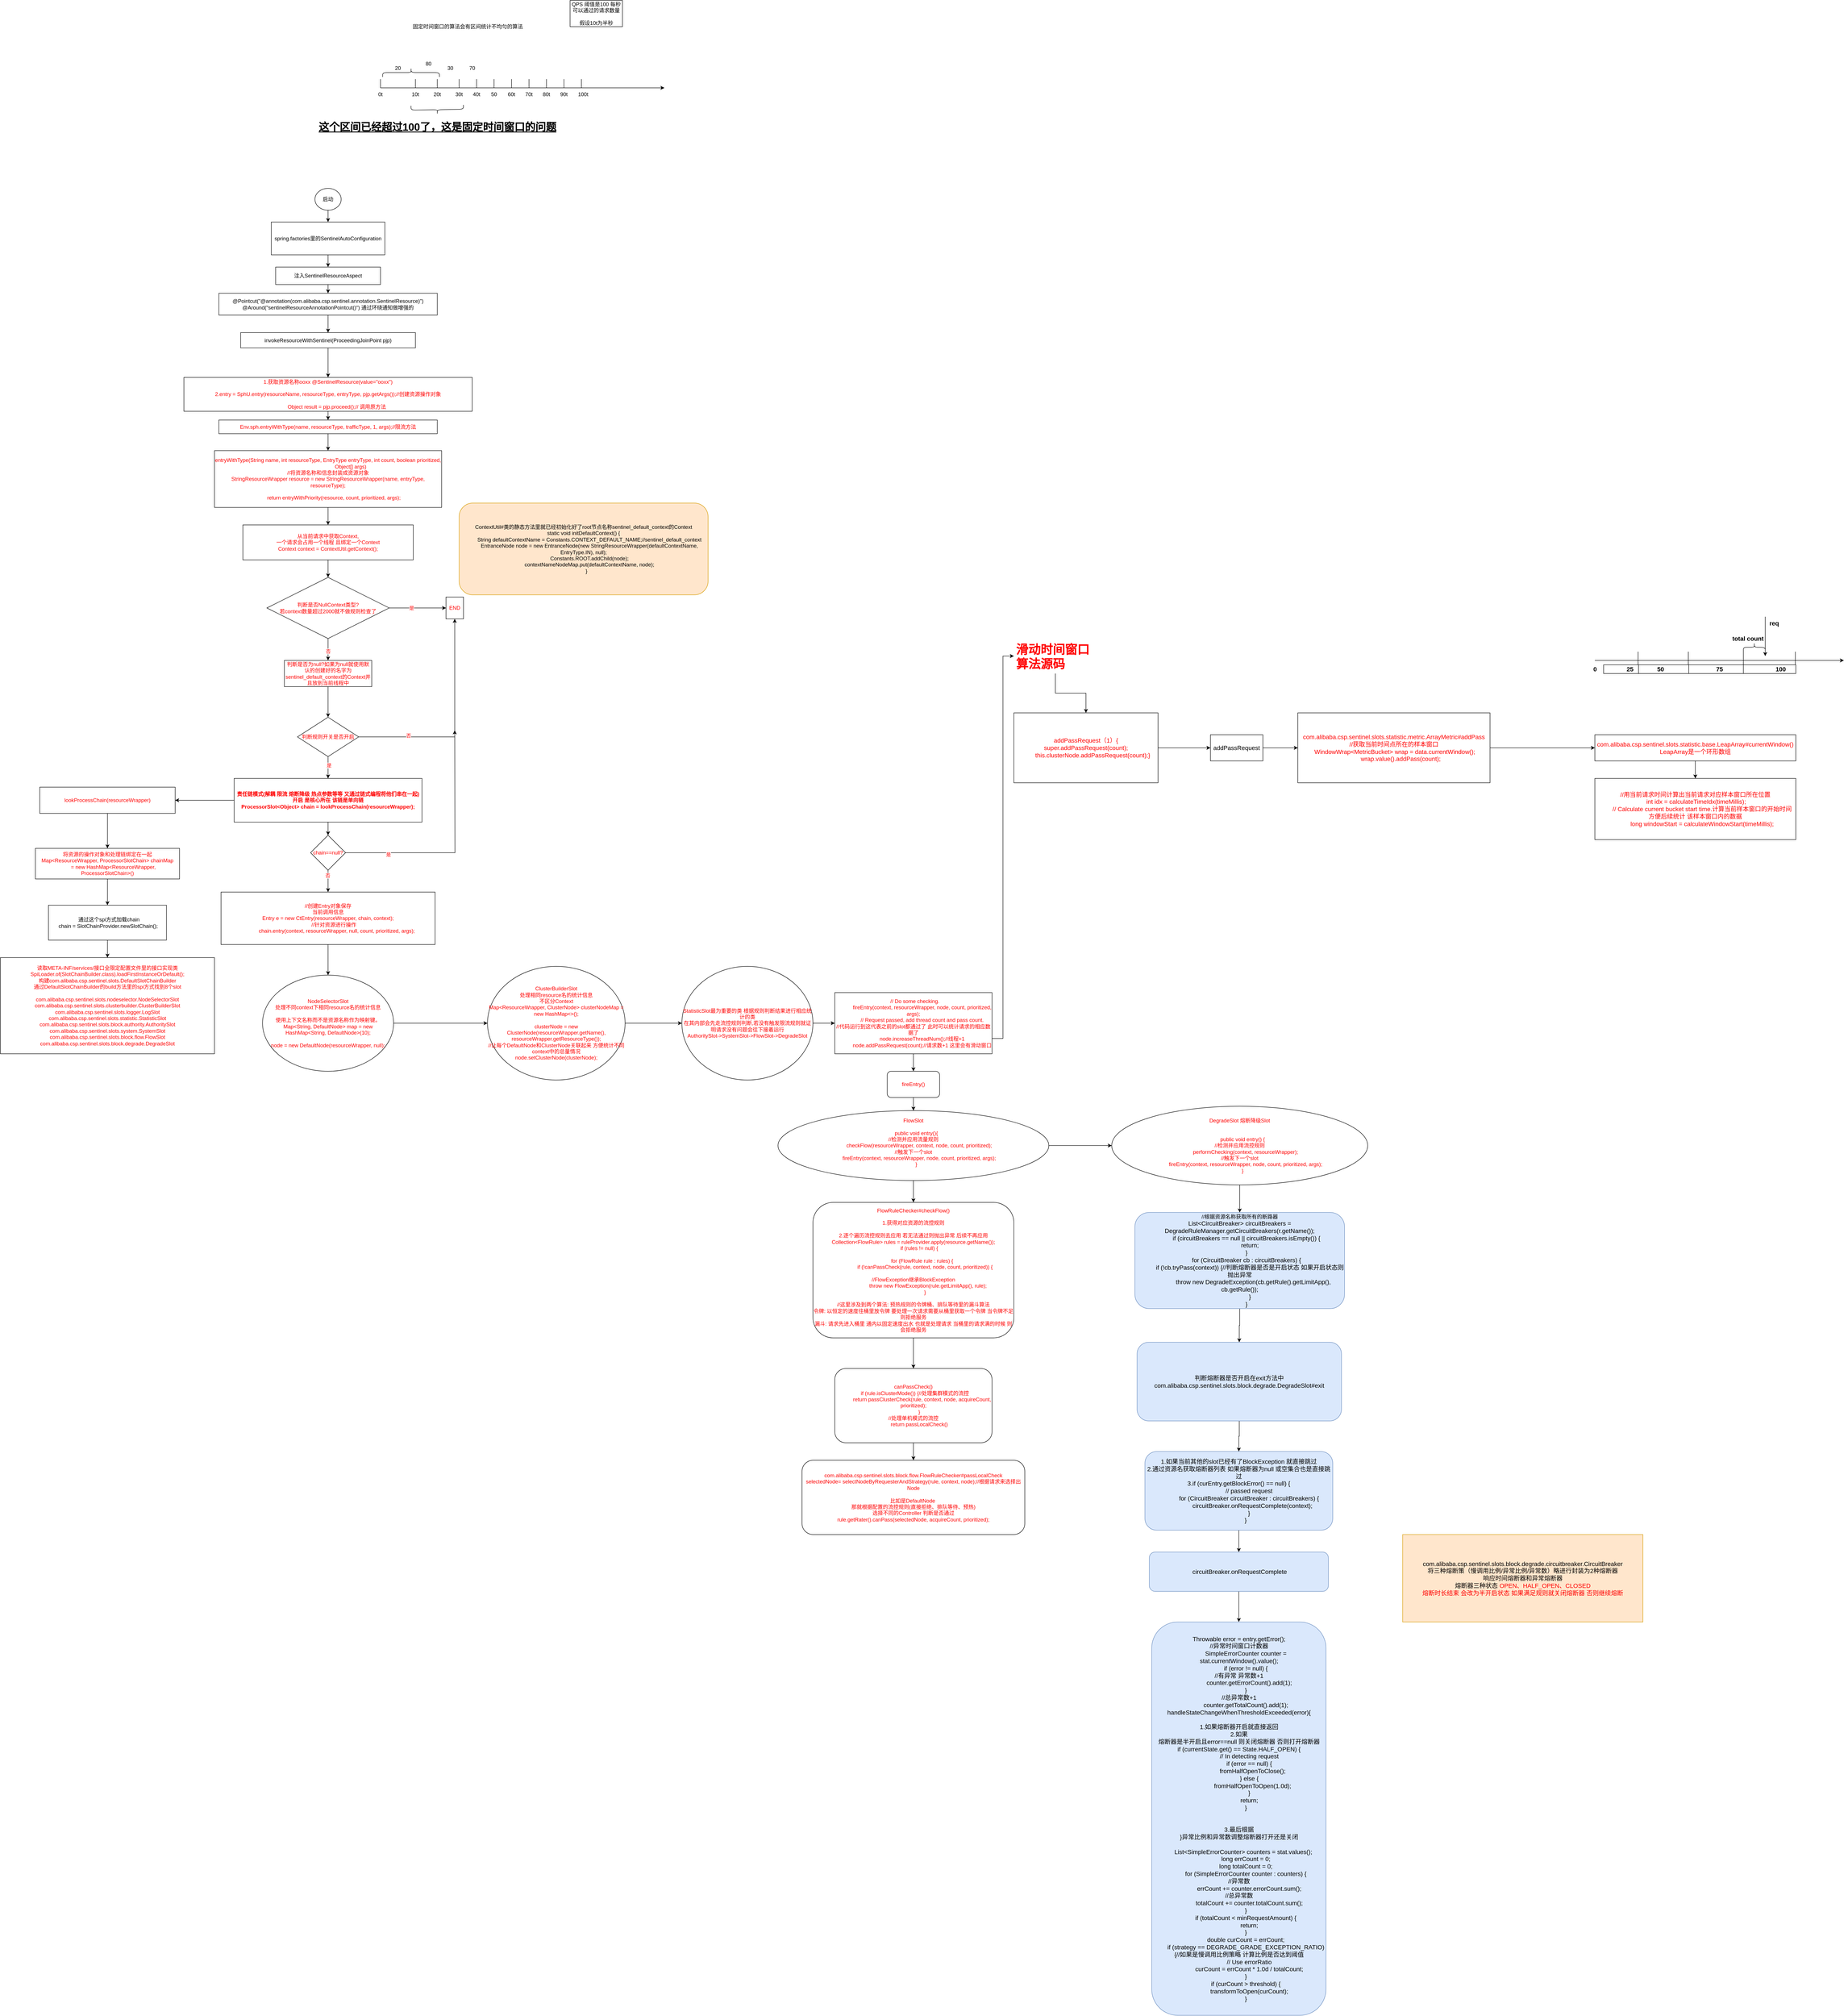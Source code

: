 <mxfile version="20.8.10" type="github">
  <diagram name="第 1 页" id="XqW-wUcpLsz2FuGxT0Mv">
    <mxGraphModel dx="2848" dy="686" grid="1" gridSize="10" guides="1" tooltips="1" connect="1" arrows="1" fold="1" page="1" pageScale="1" pageWidth="827" pageHeight="1169" math="0" shadow="0">
      <root>
        <mxCell id="0" />
        <mxCell id="1" parent="0" />
        <mxCell id="oH3m3E_vox9M-4LETuuR-118" value="" style="rounded=0;whiteSpace=wrap;html=1;strokeColor=#000000;fontSize=14;fontColor=#000000;" vertex="1" parent="1">
          <mxGeometry x="3100" y="1560" width="120" height="20" as="geometry" />
        </mxCell>
        <mxCell id="oH3m3E_vox9M-4LETuuR-116" value="" style="rounded=0;whiteSpace=wrap;html=1;strokeColor=#000000;fontSize=14;fontColor=#000000;" vertex="1" parent="1">
          <mxGeometry x="2975" y="1560" width="125" height="20" as="geometry" />
        </mxCell>
        <mxCell id="oH3m3E_vox9M-4LETuuR-114" value="" style="rounded=0;whiteSpace=wrap;html=1;strokeColor=#000000;fontSize=14;fontColor=#000000;" vertex="1" parent="1">
          <mxGeometry x="2860" y="1560" width="115" height="20" as="geometry" />
        </mxCell>
        <mxCell id="oH3m3E_vox9M-4LETuuR-112" value="" style="rounded=0;whiteSpace=wrap;html=1;strokeColor=#000000;fontSize=14;fontColor=#000000;" vertex="1" parent="1">
          <mxGeometry x="2780" y="1560" width="80" height="20" as="geometry" />
        </mxCell>
        <mxCell id="M81DNkB3qxJkV-e7loRs-1" value="固定时间窗口的算法会有区间统计不均匀的算法" style="text;html=1;strokeColor=none;fillColor=none;align=center;verticalAlign=middle;whiteSpace=wrap;rounded=0;" parent="1" vertex="1">
          <mxGeometry x="40" y="50" width="280" height="100" as="geometry" />
        </mxCell>
        <mxCell id="M81DNkB3qxJkV-e7loRs-4" value="" style="endArrow=classic;html=1;rounded=0;" parent="1" edge="1">
          <mxGeometry width="50" height="50" relative="1" as="geometry">
            <mxPoint x="-20" y="240" as="sourcePoint" />
            <mxPoint x="630" y="240" as="targetPoint" />
          </mxGeometry>
        </mxCell>
        <mxCell id="M81DNkB3qxJkV-e7loRs-5" value="" style="endArrow=none;html=1;rounded=0;" parent="1" edge="1">
          <mxGeometry width="50" height="50" relative="1" as="geometry">
            <mxPoint x="60" y="240" as="sourcePoint" />
            <mxPoint x="60" y="220" as="targetPoint" />
          </mxGeometry>
        </mxCell>
        <mxCell id="M81DNkB3qxJkV-e7loRs-6" value="" style="endArrow=none;html=1;rounded=0;" parent="1" edge="1">
          <mxGeometry width="50" height="50" relative="1" as="geometry">
            <mxPoint x="110" y="240" as="sourcePoint" />
            <mxPoint x="110" y="220" as="targetPoint" />
          </mxGeometry>
        </mxCell>
        <mxCell id="M81DNkB3qxJkV-e7loRs-7" value="" style="endArrow=none;html=1;rounded=0;" parent="1" edge="1">
          <mxGeometry width="50" height="50" relative="1" as="geometry">
            <mxPoint x="160" y="220" as="sourcePoint" />
            <mxPoint x="160" y="240" as="targetPoint" />
          </mxGeometry>
        </mxCell>
        <mxCell id="M81DNkB3qxJkV-e7loRs-8" value="" style="endArrow=none;html=1;rounded=0;" parent="1" edge="1">
          <mxGeometry width="50" height="50" relative="1" as="geometry">
            <mxPoint x="200" y="220" as="sourcePoint" />
            <mxPoint x="200" y="240" as="targetPoint" />
            <Array as="points">
              <mxPoint x="200" y="220" />
            </Array>
          </mxGeometry>
        </mxCell>
        <mxCell id="M81DNkB3qxJkV-e7loRs-9" value="" style="endArrow=none;html=1;rounded=0;" parent="1" edge="1">
          <mxGeometry width="50" height="50" relative="1" as="geometry">
            <mxPoint x="240" y="220" as="sourcePoint" />
            <mxPoint x="240" y="240" as="targetPoint" />
          </mxGeometry>
        </mxCell>
        <mxCell id="M81DNkB3qxJkV-e7loRs-10" value="" style="endArrow=none;html=1;rounded=0;" parent="1" edge="1">
          <mxGeometry width="50" height="50" relative="1" as="geometry">
            <mxPoint x="280" y="240" as="sourcePoint" />
            <mxPoint x="280" y="220" as="targetPoint" />
          </mxGeometry>
        </mxCell>
        <mxCell id="M81DNkB3qxJkV-e7loRs-11" value="" style="endArrow=none;html=1;rounded=0;" parent="1" edge="1">
          <mxGeometry width="50" height="50" relative="1" as="geometry">
            <mxPoint x="320" y="240" as="sourcePoint" />
            <mxPoint x="320" y="220" as="targetPoint" />
          </mxGeometry>
        </mxCell>
        <mxCell id="M81DNkB3qxJkV-e7loRs-12" value="" style="shape=curlyBracket;whiteSpace=wrap;html=1;rounded=1;labelPosition=left;verticalLabelPosition=middle;align=right;verticalAlign=middle;rotation=90;size=0.5;" parent="1" vertex="1">
          <mxGeometry x="40" y="140" width="20" height="130" as="geometry" />
        </mxCell>
        <mxCell id="M81DNkB3qxJkV-e7loRs-13" value="10t" style="text;html=1;strokeColor=none;fillColor=none;align=center;verticalAlign=middle;whiteSpace=wrap;rounded=0;" parent="1" vertex="1">
          <mxGeometry x="30" y="240" width="60" height="30" as="geometry" />
        </mxCell>
        <mxCell id="M81DNkB3qxJkV-e7loRs-14" value="20t" style="text;html=1;strokeColor=none;fillColor=none;align=center;verticalAlign=middle;whiteSpace=wrap;rounded=0;" parent="1" vertex="1">
          <mxGeometry x="80" y="240" width="60" height="30" as="geometry" />
        </mxCell>
        <mxCell id="M81DNkB3qxJkV-e7loRs-15" value="30t" style="text;html=1;strokeColor=none;fillColor=none;align=center;verticalAlign=middle;whiteSpace=wrap;rounded=0;" parent="1" vertex="1">
          <mxGeometry x="130" y="240" width="60" height="30" as="geometry" />
        </mxCell>
        <mxCell id="M81DNkB3qxJkV-e7loRs-16" value="40t" style="text;html=1;strokeColor=none;fillColor=none;align=center;verticalAlign=middle;whiteSpace=wrap;rounded=0;" parent="1" vertex="1">
          <mxGeometry x="170" y="240" width="60" height="30" as="geometry" />
        </mxCell>
        <mxCell id="M81DNkB3qxJkV-e7loRs-17" value="50" style="text;html=1;strokeColor=none;fillColor=none;align=center;verticalAlign=middle;whiteSpace=wrap;rounded=0;" parent="1" vertex="1">
          <mxGeometry x="210" y="240" width="60" height="30" as="geometry" />
        </mxCell>
        <mxCell id="M81DNkB3qxJkV-e7loRs-18" value="60t" style="text;html=1;strokeColor=none;fillColor=none;align=center;verticalAlign=middle;whiteSpace=wrap;rounded=0;" parent="1" vertex="1">
          <mxGeometry x="250" y="240" width="60" height="30" as="geometry" />
        </mxCell>
        <mxCell id="M81DNkB3qxJkV-e7loRs-19" value="70t" style="text;html=1;strokeColor=none;fillColor=none;align=center;verticalAlign=middle;whiteSpace=wrap;rounded=0;" parent="1" vertex="1">
          <mxGeometry x="290" y="240" width="60" height="30" as="geometry" />
        </mxCell>
        <mxCell id="M81DNkB3qxJkV-e7loRs-20" value="" style="endArrow=none;html=1;rounded=0;" parent="1" edge="1">
          <mxGeometry width="50" height="50" relative="1" as="geometry">
            <mxPoint x="360" y="240" as="sourcePoint" />
            <mxPoint x="360" y="220" as="targetPoint" />
          </mxGeometry>
        </mxCell>
        <mxCell id="M81DNkB3qxJkV-e7loRs-21" value="" style="endArrow=none;html=1;rounded=0;" parent="1" edge="1">
          <mxGeometry width="50" height="50" relative="1" as="geometry">
            <mxPoint x="400" y="240" as="sourcePoint" />
            <mxPoint x="400" y="220" as="targetPoint" />
          </mxGeometry>
        </mxCell>
        <mxCell id="M81DNkB3qxJkV-e7loRs-22" value="" style="endArrow=none;html=1;rounded=0;" parent="1" edge="1">
          <mxGeometry width="50" height="50" relative="1" as="geometry">
            <mxPoint x="440" y="240" as="sourcePoint" />
            <mxPoint x="440" y="220" as="targetPoint" />
          </mxGeometry>
        </mxCell>
        <mxCell id="M81DNkB3qxJkV-e7loRs-23" value="QPS 阈值是100 每秒可以通过的请求数量&lt;br&gt;&lt;br&gt;假设10t为半秒" style="rounded=0;whiteSpace=wrap;html=1;" parent="1" vertex="1">
          <mxGeometry x="414" y="40" width="120" height="60" as="geometry" />
        </mxCell>
        <mxCell id="M81DNkB3qxJkV-e7loRs-24" value="80t" style="text;html=1;strokeColor=none;fillColor=none;align=center;verticalAlign=middle;whiteSpace=wrap;rounded=0;" parent="1" vertex="1">
          <mxGeometry x="330" y="240" width="60" height="30" as="geometry" />
        </mxCell>
        <mxCell id="M81DNkB3qxJkV-e7loRs-25" value="90t" style="text;html=1;strokeColor=none;fillColor=none;align=center;verticalAlign=middle;whiteSpace=wrap;rounded=0;" parent="1" vertex="1">
          <mxGeometry x="370" y="240" width="60" height="30" as="geometry" />
        </mxCell>
        <mxCell id="M81DNkB3qxJkV-e7loRs-26" value="100t" style="text;html=1;strokeColor=none;fillColor=none;align=center;verticalAlign=middle;whiteSpace=wrap;rounded=0;" parent="1" vertex="1">
          <mxGeometry x="414" y="240" width="60" height="30" as="geometry" />
        </mxCell>
        <mxCell id="M81DNkB3qxJkV-e7loRs-27" value="20" style="text;html=1;strokeColor=none;fillColor=none;align=center;verticalAlign=middle;whiteSpace=wrap;rounded=0;" parent="1" vertex="1">
          <mxGeometry x="-10" y="180" width="60" height="30" as="geometry" />
        </mxCell>
        <mxCell id="M81DNkB3qxJkV-e7loRs-28" value="80" style="text;html=1;strokeColor=none;fillColor=none;align=center;verticalAlign=middle;whiteSpace=wrap;rounded=0;" parent="1" vertex="1">
          <mxGeometry x="60" y="170" width="60" height="30" as="geometry" />
        </mxCell>
        <mxCell id="M81DNkB3qxJkV-e7loRs-29" value="30" style="text;html=1;strokeColor=none;fillColor=none;align=center;verticalAlign=middle;whiteSpace=wrap;rounded=0;" parent="1" vertex="1">
          <mxGeometry x="110" y="180" width="60" height="30" as="geometry" />
        </mxCell>
        <mxCell id="M81DNkB3qxJkV-e7loRs-30" value="70" style="text;html=1;strokeColor=none;fillColor=none;align=center;verticalAlign=middle;whiteSpace=wrap;rounded=0;" parent="1" vertex="1">
          <mxGeometry x="160" y="180" width="60" height="30" as="geometry" />
        </mxCell>
        <mxCell id="M81DNkB3qxJkV-e7loRs-35" value="0t" style="text;html=1;strokeColor=none;fillColor=none;align=center;verticalAlign=middle;whiteSpace=wrap;rounded=0;" parent="1" vertex="1">
          <mxGeometry x="-50" y="240" width="60" height="30" as="geometry" />
        </mxCell>
        <mxCell id="M81DNkB3qxJkV-e7loRs-37" value="" style="endArrow=none;html=1;rounded=0;" parent="1" edge="1">
          <mxGeometry width="50" height="50" relative="1" as="geometry">
            <mxPoint x="-20" y="240" as="sourcePoint" />
            <mxPoint x="-20" y="220" as="targetPoint" />
          </mxGeometry>
        </mxCell>
        <mxCell id="M81DNkB3qxJkV-e7loRs-38" value="" style="shape=curlyBracket;whiteSpace=wrap;html=1;rounded=1;flipH=1;labelPosition=right;verticalLabelPosition=middle;align=left;verticalAlign=middle;rotation=89;" parent="1" vertex="1">
          <mxGeometry x="100" y="230" width="20" height="120" as="geometry" />
        </mxCell>
        <mxCell id="M81DNkB3qxJkV-e7loRs-39" value="&lt;u&gt;这个区间已经超过100了，这是固定时间窗口的问题&lt;/u&gt;" style="text;strokeColor=none;fillColor=none;html=1;fontSize=24;fontStyle=1;verticalAlign=middle;align=center;" parent="1" vertex="1">
          <mxGeometry x="60" y="310" width="100" height="40" as="geometry" />
        </mxCell>
        <mxCell id="oH3m3E_vox9M-4LETuuR-3" value="" style="edgeStyle=orthogonalEdgeStyle;rounded=0;orthogonalLoop=1;jettySize=auto;html=1;" edge="1" parent="1" source="oH3m3E_vox9M-4LETuuR-1" target="oH3m3E_vox9M-4LETuuR-2">
          <mxGeometry relative="1" as="geometry" />
        </mxCell>
        <mxCell id="oH3m3E_vox9M-4LETuuR-1" value="启动" style="ellipse;whiteSpace=wrap;html=1;" vertex="1" parent="1">
          <mxGeometry x="-170" y="470" width="60" height="50" as="geometry" />
        </mxCell>
        <mxCell id="oH3m3E_vox9M-4LETuuR-5" value="" style="edgeStyle=orthogonalEdgeStyle;rounded=0;orthogonalLoop=1;jettySize=auto;html=1;" edge="1" parent="1" source="oH3m3E_vox9M-4LETuuR-2" target="oH3m3E_vox9M-4LETuuR-4">
          <mxGeometry relative="1" as="geometry" />
        </mxCell>
        <mxCell id="oH3m3E_vox9M-4LETuuR-2" value="spring.factories里的SentinelAutoConfiguration" style="whiteSpace=wrap;html=1;" vertex="1" parent="1">
          <mxGeometry x="-270" y="547" width="260" height="75" as="geometry" />
        </mxCell>
        <mxCell id="oH3m3E_vox9M-4LETuuR-7" value="" style="edgeStyle=orthogonalEdgeStyle;rounded=0;orthogonalLoop=1;jettySize=auto;html=1;" edge="1" parent="1" source="oH3m3E_vox9M-4LETuuR-4" target="oH3m3E_vox9M-4LETuuR-6">
          <mxGeometry relative="1" as="geometry" />
        </mxCell>
        <mxCell id="oH3m3E_vox9M-4LETuuR-4" value="注入SentinelResourceAspect" style="whiteSpace=wrap;html=1;" vertex="1" parent="1">
          <mxGeometry x="-260" y="650" width="240" height="40" as="geometry" />
        </mxCell>
        <mxCell id="oH3m3E_vox9M-4LETuuR-9" value="" style="edgeStyle=orthogonalEdgeStyle;rounded=0;orthogonalLoop=1;jettySize=auto;html=1;" edge="1" parent="1" source="oH3m3E_vox9M-4LETuuR-6" target="oH3m3E_vox9M-4LETuuR-8">
          <mxGeometry relative="1" as="geometry" />
        </mxCell>
        <mxCell id="oH3m3E_vox9M-4LETuuR-6" value="@Pointcut(&quot;@annotation(com.alibaba.csp.sentinel.annotation.SentinelResource)&quot;)&lt;br&gt;@Around(&quot;sentinelResourceAnnotationPointcut()&quot;) 通过环绕通知做增强的" style="whiteSpace=wrap;html=1;" vertex="1" parent="1">
          <mxGeometry x="-390" y="710" width="500" height="50" as="geometry" />
        </mxCell>
        <mxCell id="oH3m3E_vox9M-4LETuuR-13" value="" style="edgeStyle=orthogonalEdgeStyle;rounded=0;orthogonalLoop=1;jettySize=auto;html=1;" edge="1" parent="1" source="oH3m3E_vox9M-4LETuuR-8" target="oH3m3E_vox9M-4LETuuR-12">
          <mxGeometry relative="1" as="geometry" />
        </mxCell>
        <mxCell id="oH3m3E_vox9M-4LETuuR-8" value="invokeResourceWithSentinel(ProceedingJoinPoint pjp)" style="whiteSpace=wrap;html=1;" vertex="1" parent="1">
          <mxGeometry x="-340" y="800" width="400" height="35" as="geometry" />
        </mxCell>
        <mxCell id="oH3m3E_vox9M-4LETuuR-15" value="" style="edgeStyle=orthogonalEdgeStyle;rounded=0;orthogonalLoop=1;jettySize=auto;html=1;fontColor=#FF0000;" edge="1" parent="1" source="oH3m3E_vox9M-4LETuuR-12" target="oH3m3E_vox9M-4LETuuR-14">
          <mxGeometry relative="1" as="geometry" />
        </mxCell>
        <mxCell id="oH3m3E_vox9M-4LETuuR-12" value="&lt;font color=&quot;#ff0000&quot;&gt;1.获取资源名称ooxx @SentinelResource(value=&quot;ooxx&quot;)&lt;br&gt;&lt;br&gt;2.entry = SphU.entry(resourceName, resourceType, entryType, pjp.getArgs());//创建资源操作对象&lt;br&gt;&lt;br&gt;&lt;/font&gt;&lt;div&gt;&lt;font color=&quot;#ff0000&quot;&gt;&amp;nbsp; &amp;nbsp; &amp;nbsp; &amp;nbsp; &amp;nbsp; &amp;nbsp; Object result = pjp.proceed();// 调用原方法&lt;/font&gt;&lt;/div&gt;" style="whiteSpace=wrap;html=1;" vertex="1" parent="1">
          <mxGeometry x="-470" y="902.5" width="660" height="77.5" as="geometry" />
        </mxCell>
        <mxCell id="oH3m3E_vox9M-4LETuuR-17" value="" style="edgeStyle=orthogonalEdgeStyle;rounded=0;orthogonalLoop=1;jettySize=auto;html=1;fontColor=#FF0000;" edge="1" parent="1" source="oH3m3E_vox9M-4LETuuR-14" target="oH3m3E_vox9M-4LETuuR-16">
          <mxGeometry relative="1" as="geometry" />
        </mxCell>
        <mxCell id="oH3m3E_vox9M-4LETuuR-14" value="&lt;font color=&quot;#ff0000&quot;&gt;Env.sph.entryWithType(name, resourceType, trafficType, 1, args);//限流方法&lt;/font&gt;" style="whiteSpace=wrap;html=1;" vertex="1" parent="1">
          <mxGeometry x="-390" y="1000" width="500" height="31.25" as="geometry" />
        </mxCell>
        <mxCell id="oH3m3E_vox9M-4LETuuR-20" value="" style="edgeStyle=orthogonalEdgeStyle;rounded=0;orthogonalLoop=1;jettySize=auto;html=1;fontColor=#FF0000;" edge="1" parent="1" source="oH3m3E_vox9M-4LETuuR-16" target="oH3m3E_vox9M-4LETuuR-18">
          <mxGeometry relative="1" as="geometry" />
        </mxCell>
        <mxCell id="oH3m3E_vox9M-4LETuuR-16" value="entryWithType(String name, int resourceType, EntryType entryType, int count, boolean prioritized,&lt;div&gt;&amp;nbsp; &amp;nbsp; &amp;nbsp; &amp;nbsp; &amp;nbsp; &amp;nbsp; &amp;nbsp; &amp;nbsp; &amp;nbsp; &amp;nbsp; &amp;nbsp; &amp;nbsp; &amp;nbsp; &amp;nbsp; &amp;nbsp; &amp;nbsp;Object[] args)&lt;/div&gt;&lt;div&gt;//将资源名称和信息封装成资源对象&lt;br&gt;&lt;div&gt;StringResourceWrapper resource = new StringResourceWrapper(name, entryType, resourceType);&lt;/div&gt;&lt;div&gt;&lt;br&gt;&lt;/div&gt;&lt;div&gt;&amp;nbsp; &amp;nbsp; &amp;nbsp; &amp;nbsp; return entryWithPriority(resource, count, prioritized, args);&lt;/div&gt;&lt;/div&gt;" style="whiteSpace=wrap;html=1;fontColor=#FF0000;" vertex="1" parent="1">
          <mxGeometry x="-400" y="1070" width="520" height="130" as="geometry" />
        </mxCell>
        <mxCell id="oH3m3E_vox9M-4LETuuR-31" value="" style="edgeStyle=orthogonalEdgeStyle;rounded=0;orthogonalLoop=1;jettySize=auto;html=1;fontColor=#FF0000;" edge="1" parent="1" source="oH3m3E_vox9M-4LETuuR-18" target="oH3m3E_vox9M-4LETuuR-21">
          <mxGeometry relative="1" as="geometry" />
        </mxCell>
        <mxCell id="oH3m3E_vox9M-4LETuuR-18" value="从当前请求中获取Context,&lt;br&gt;一个请求会占用一个线程 且绑定一个Context&lt;br&gt;Context context = ContextUtil.getContext();" style="whiteSpace=wrap;html=1;fontColor=#FF0000;" vertex="1" parent="1">
          <mxGeometry x="-335" y="1240" width="390" height="80" as="geometry" />
        </mxCell>
        <mxCell id="oH3m3E_vox9M-4LETuuR-24" style="edgeStyle=orthogonalEdgeStyle;rounded=0;orthogonalLoop=1;jettySize=auto;html=1;fontColor=#FF0000;" edge="1" parent="1" source="oH3m3E_vox9M-4LETuuR-21" target="oH3m3E_vox9M-4LETuuR-23">
          <mxGeometry relative="1" as="geometry" />
        </mxCell>
        <mxCell id="oH3m3E_vox9M-4LETuuR-25" value="是" style="edgeLabel;html=1;align=center;verticalAlign=middle;resizable=0;points=[];fontColor=#FF0000;" vertex="1" connectable="0" parent="oH3m3E_vox9M-4LETuuR-24">
          <mxGeometry x="-0.213" relative="1" as="geometry">
            <mxPoint as="offset" />
          </mxGeometry>
        </mxCell>
        <mxCell id="oH3m3E_vox9M-4LETuuR-27" value="" style="edgeStyle=orthogonalEdgeStyle;rounded=0;orthogonalLoop=1;jettySize=auto;html=1;fontColor=#FF0000;" edge="1" parent="1" source="oH3m3E_vox9M-4LETuuR-21" target="oH3m3E_vox9M-4LETuuR-26">
          <mxGeometry relative="1" as="geometry" />
        </mxCell>
        <mxCell id="oH3m3E_vox9M-4LETuuR-28" value="否" style="edgeLabel;html=1;align=center;verticalAlign=middle;resizable=0;points=[];fontColor=#FF0000;" vertex="1" connectable="0" parent="oH3m3E_vox9M-4LETuuR-27">
          <mxGeometry x="0.133" relative="1" as="geometry">
            <mxPoint as="offset" />
          </mxGeometry>
        </mxCell>
        <mxCell id="oH3m3E_vox9M-4LETuuR-21" value="判断是否NullContext类型?&lt;br&gt;若context数量超过2000就不做规则检查了" style="rhombus;whiteSpace=wrap;html=1;fontColor=#FF0000;" vertex="1" parent="1">
          <mxGeometry x="-280" y="1360" width="280" height="140" as="geometry" />
        </mxCell>
        <mxCell id="oH3m3E_vox9M-4LETuuR-23" value="END" style="whiteSpace=wrap;html=1;fontColor=#FF0000;" vertex="1" parent="1">
          <mxGeometry x="130" y="1405" width="40" height="50" as="geometry" />
        </mxCell>
        <mxCell id="oH3m3E_vox9M-4LETuuR-33" value="" style="edgeStyle=orthogonalEdgeStyle;rounded=0;orthogonalLoop=1;jettySize=auto;html=1;fontColor=#FF0000;" edge="1" parent="1" source="oH3m3E_vox9M-4LETuuR-26" target="oH3m3E_vox9M-4LETuuR-32">
          <mxGeometry relative="1" as="geometry" />
        </mxCell>
        <mxCell id="oH3m3E_vox9M-4LETuuR-26" value="判断是否为null?如果为null就使用默认的创建好的名字为sentinel_default_context的Context并且放到当前线程中" style="whiteSpace=wrap;html=1;fontColor=#FF0000;" vertex="1" parent="1">
          <mxGeometry x="-240" y="1550" width="200" height="60" as="geometry" />
        </mxCell>
        <mxCell id="oH3m3E_vox9M-4LETuuR-29" value="ContextUtil#类的静态方法里就已经初始化好了root节点名称sentinel_default_context的Context&lt;br&gt;&lt;div&gt;static void initDefaultContext() {&lt;/div&gt;&lt;div&gt;&amp;nbsp; &amp;nbsp; &amp;nbsp; &amp;nbsp; String defaultContextName = Constants.CONTEXT_DEFAULT_NAME;//sentinel_default_context&lt;/div&gt;&lt;div&gt;&amp;nbsp; &amp;nbsp; &amp;nbsp; &amp;nbsp; EntranceNode node = new EntranceNode(new StringResourceWrapper(defaultContextName, EntryType.IN), null);&lt;/div&gt;&lt;div&gt;&amp;nbsp; &amp;nbsp; &amp;nbsp; &amp;nbsp; Constants.ROOT.addChild(node);&lt;/div&gt;&lt;div&gt;&amp;nbsp; &amp;nbsp; &amp;nbsp; &amp;nbsp; contextNameNodeMap.put(defaultContextName, node);&lt;/div&gt;&lt;div&gt;&amp;nbsp; &amp;nbsp; }&lt;/div&gt;" style="rounded=1;whiteSpace=wrap;html=1;fillColor=#ffe6cc;strokeColor=#d79b00;" vertex="1" parent="1">
          <mxGeometry x="160" y="1190" width="570" height="210" as="geometry" />
        </mxCell>
        <mxCell id="oH3m3E_vox9M-4LETuuR-34" style="edgeStyle=orthogonalEdgeStyle;rounded=0;orthogonalLoop=1;jettySize=auto;html=1;entryX=0.5;entryY=1;entryDx=0;entryDy=0;fontColor=#FF0000;" edge="1" parent="1" source="oH3m3E_vox9M-4LETuuR-32" target="oH3m3E_vox9M-4LETuuR-23">
          <mxGeometry relative="1" as="geometry" />
        </mxCell>
        <mxCell id="oH3m3E_vox9M-4LETuuR-35" value="否" style="edgeLabel;html=1;align=center;verticalAlign=middle;resizable=0;points=[];fontColor=#FF0000;" vertex="1" connectable="0" parent="oH3m3E_vox9M-4LETuuR-34">
          <mxGeometry x="-0.535" y="3" relative="1" as="geometry">
            <mxPoint as="offset" />
          </mxGeometry>
        </mxCell>
        <mxCell id="oH3m3E_vox9M-4LETuuR-37" value="" style="edgeStyle=orthogonalEdgeStyle;rounded=0;orthogonalLoop=1;jettySize=auto;html=1;fontColor=#FF0000;" edge="1" parent="1" source="oH3m3E_vox9M-4LETuuR-32" target="oH3m3E_vox9M-4LETuuR-36">
          <mxGeometry relative="1" as="geometry" />
        </mxCell>
        <mxCell id="oH3m3E_vox9M-4LETuuR-38" value="是" style="edgeLabel;html=1;align=center;verticalAlign=middle;resizable=0;points=[];fontColor=#FF0000;" vertex="1" connectable="0" parent="oH3m3E_vox9M-4LETuuR-37">
          <mxGeometry x="-0.221" y="2" relative="1" as="geometry">
            <mxPoint as="offset" />
          </mxGeometry>
        </mxCell>
        <mxCell id="oH3m3E_vox9M-4LETuuR-32" value="判断规则开关是否开启" style="rhombus;whiteSpace=wrap;html=1;fontColor=#FF0000;" vertex="1" parent="1">
          <mxGeometry x="-210" y="1680" width="140" height="90" as="geometry" />
        </mxCell>
        <mxCell id="oH3m3E_vox9M-4LETuuR-45" value="" style="edgeStyle=orthogonalEdgeStyle;rounded=0;orthogonalLoop=1;jettySize=auto;html=1;fontColor=#FF0000;" edge="1" parent="1" source="oH3m3E_vox9M-4LETuuR-36" target="oH3m3E_vox9M-4LETuuR-40">
          <mxGeometry relative="1" as="geometry" />
        </mxCell>
        <mxCell id="oH3m3E_vox9M-4LETuuR-48" value="" style="edgeStyle=orthogonalEdgeStyle;rounded=0;orthogonalLoop=1;jettySize=auto;html=1;fontColor=#FF0000;" edge="1" parent="1" source="oH3m3E_vox9M-4LETuuR-36" target="oH3m3E_vox9M-4LETuuR-47">
          <mxGeometry relative="1" as="geometry" />
        </mxCell>
        <mxCell id="oH3m3E_vox9M-4LETuuR-36" value="&lt;div style=&quot;&quot;&gt;&lt;b style=&quot;background-color: initial;&quot;&gt;责任链模式(解耦 限流 熔断降级 热点参数等等 又通过链式编程将他们串在一起)开启 是核心所在 该链是单向链&lt;/b&gt;&lt;/div&gt;&lt;div style=&quot;&quot;&gt;&lt;b style=&quot;background-color: initial;&quot;&gt;ProcessorSlot&amp;lt;Object&amp;gt; chain = lookProcessChain(resourceWrapper);&lt;/b&gt;&lt;/div&gt;" style="whiteSpace=wrap;html=1;fontColor=#FF0000;align=center;" vertex="1" parent="1">
          <mxGeometry x="-355" y="1820" width="430" height="100" as="geometry" />
        </mxCell>
        <mxCell id="oH3m3E_vox9M-4LETuuR-57" value="" style="edgeStyle=orthogonalEdgeStyle;rounded=0;orthogonalLoop=1;jettySize=auto;html=1;fontColor=#000000;" edge="1" parent="1" source="oH3m3E_vox9M-4LETuuR-39" target="oH3m3E_vox9M-4LETuuR-56">
          <mxGeometry relative="1" as="geometry" />
        </mxCell>
        <mxCell id="oH3m3E_vox9M-4LETuuR-39" value="&lt;div&gt;//创建Entry对象保存&lt;/div&gt;当前调用信息&lt;div&gt;Entry e = new CtEntry(resourceWrapper, chain, context);&lt;/div&gt;&lt;div&gt;&amp;nbsp; &amp;nbsp; &amp;nbsp; &amp;nbsp; //针对资源进行操作&lt;/div&gt;&lt;div&gt;&amp;nbsp; &amp;nbsp; &amp;nbsp; &amp;nbsp; &amp;nbsp; &amp;nbsp; chain.entry(context, resourceWrapper, null, count, prioritized, args);&lt;/div&gt;" style="whiteSpace=wrap;html=1;fontColor=#FF0000;" vertex="1" parent="1">
          <mxGeometry x="-385" y="2080" width="490" height="120" as="geometry" />
        </mxCell>
        <mxCell id="oH3m3E_vox9M-4LETuuR-41" style="edgeStyle=orthogonalEdgeStyle;rounded=0;orthogonalLoop=1;jettySize=auto;html=1;fontColor=#FF0000;" edge="1" parent="1" source="oH3m3E_vox9M-4LETuuR-40">
          <mxGeometry relative="1" as="geometry">
            <mxPoint x="150" y="1710" as="targetPoint" />
          </mxGeometry>
        </mxCell>
        <mxCell id="oH3m3E_vox9M-4LETuuR-42" value="是" style="edgeLabel;html=1;align=center;verticalAlign=middle;resizable=0;points=[];fontColor=#FF0000;" vertex="1" connectable="0" parent="oH3m3E_vox9M-4LETuuR-41">
          <mxGeometry x="-0.633" y="-3" relative="1" as="geometry">
            <mxPoint y="1" as="offset" />
          </mxGeometry>
        </mxCell>
        <mxCell id="oH3m3E_vox9M-4LETuuR-43" value="" style="edgeStyle=orthogonalEdgeStyle;rounded=0;orthogonalLoop=1;jettySize=auto;html=1;fontColor=#FF0000;" edge="1" parent="1" source="oH3m3E_vox9M-4LETuuR-40" target="oH3m3E_vox9M-4LETuuR-39">
          <mxGeometry relative="1" as="geometry" />
        </mxCell>
        <mxCell id="oH3m3E_vox9M-4LETuuR-46" value="否" style="edgeLabel;html=1;align=center;verticalAlign=middle;resizable=0;points=[];fontColor=#FF0000;" vertex="1" connectable="0" parent="oH3m3E_vox9M-4LETuuR-43">
          <mxGeometry x="-0.54" y="-1" relative="1" as="geometry">
            <mxPoint as="offset" />
          </mxGeometry>
        </mxCell>
        <mxCell id="oH3m3E_vox9M-4LETuuR-40" value="chain==null?" style="rhombus;whiteSpace=wrap;html=1;fontColor=#FF0000;" vertex="1" parent="1">
          <mxGeometry x="-180" y="1950" width="80" height="80" as="geometry" />
        </mxCell>
        <mxCell id="oH3m3E_vox9M-4LETuuR-51" value="" style="edgeStyle=orthogonalEdgeStyle;rounded=0;orthogonalLoop=1;jettySize=auto;html=1;fontColor=#FF0000;" edge="1" parent="1" source="oH3m3E_vox9M-4LETuuR-47" target="oH3m3E_vox9M-4LETuuR-50">
          <mxGeometry relative="1" as="geometry" />
        </mxCell>
        <mxCell id="oH3m3E_vox9M-4LETuuR-47" value="lookProcessChain(resourceWrapper)" style="whiteSpace=wrap;html=1;fontColor=#FF0000;" vertex="1" parent="1">
          <mxGeometry x="-800" y="1840" width="310" height="60" as="geometry" />
        </mxCell>
        <mxCell id="oH3m3E_vox9M-4LETuuR-53" value="" style="edgeStyle=orthogonalEdgeStyle;rounded=0;orthogonalLoop=1;jettySize=auto;html=1;fontColor=#FF0000;" edge="1" parent="1" source="oH3m3E_vox9M-4LETuuR-50" target="oH3m3E_vox9M-4LETuuR-52">
          <mxGeometry relative="1" as="geometry" />
        </mxCell>
        <mxCell id="oH3m3E_vox9M-4LETuuR-50" value="&lt;div&gt;将资源的操作对象和处理链绑定在一起&lt;/div&gt;&lt;div&gt;Map&amp;lt;ResourceWrapper, ProcessorSlotChain&amp;gt; chainMap&lt;/div&gt;&lt;div&gt;&amp;nbsp; &amp;nbsp; &amp;nbsp; &amp;nbsp; = new HashMap&amp;lt;ResourceWrapper, ProcessorSlotChain&amp;gt;()&lt;/div&gt;" style="whiteSpace=wrap;html=1;fontColor=#FF0000;" vertex="1" parent="1">
          <mxGeometry x="-810" y="1980" width="330" height="70" as="geometry" />
        </mxCell>
        <mxCell id="oH3m3E_vox9M-4LETuuR-55" value="" style="edgeStyle=orthogonalEdgeStyle;rounded=0;orthogonalLoop=1;jettySize=auto;html=1;fontColor=#000000;" edge="1" parent="1" source="oH3m3E_vox9M-4LETuuR-52" target="oH3m3E_vox9M-4LETuuR-54">
          <mxGeometry relative="1" as="geometry" />
        </mxCell>
        <mxCell id="oH3m3E_vox9M-4LETuuR-52" value="&lt;font color=&quot;#000000&quot;&gt;&amp;nbsp; 通过这个spi方式加载chain&lt;br&gt;&amp;nbsp;chain = SlotChainProvider.newSlotChain();&lt;/font&gt;" style="whiteSpace=wrap;html=1;fontColor=#FF0000;" vertex="1" parent="1">
          <mxGeometry x="-780" y="2110" width="270" height="80" as="geometry" />
        </mxCell>
        <mxCell id="oH3m3E_vox9M-4LETuuR-54" value="读取META-INF/services/接口全限定配置文件里的接口实现类SpiLoader.of(SlotChainBuilder.class).loadFirstInstanceOrDefault();&lt;br&gt;构建com.alibaba.csp.sentinel.slots.DefaultSlotChainBuilder&lt;br&gt;通过DefaultSlotChainBuilder的build方法里的spi方式找到8个slot&lt;br&gt;&lt;br&gt;&lt;div&gt;com.alibaba.csp.sentinel.slots.nodeselector.NodeSelectorSlot&lt;/div&gt;&lt;div&gt;com.alibaba.csp.sentinel.slots.clusterbuilder.ClusterBuilderSlot&lt;/div&gt;&lt;div&gt;com.alibaba.csp.sentinel.slots.logger.LogSlot&lt;/div&gt;&lt;div&gt;com.alibaba.csp.sentinel.slots.statistic.StatisticSlot&lt;/div&gt;&lt;div&gt;com.alibaba.csp.sentinel.slots.block.authority.AuthoritySlot&lt;/div&gt;&lt;div&gt;com.alibaba.csp.sentinel.slots.system.SystemSlot&lt;/div&gt;&lt;div&gt;com.alibaba.csp.sentinel.slots.block.flow.FlowSlot&lt;/div&gt;&lt;div&gt;com.alibaba.csp.sentinel.slots.block.degrade.DegradeSlot&lt;/div&gt;" style="whiteSpace=wrap;html=1;fontColor=#FF0000;" vertex="1" parent="1">
          <mxGeometry x="-890" y="2230" width="490" height="220" as="geometry" />
        </mxCell>
        <mxCell id="oH3m3E_vox9M-4LETuuR-59" value="" style="edgeStyle=orthogonalEdgeStyle;rounded=0;orthogonalLoop=1;jettySize=auto;html=1;fontColor=#000000;" edge="1" parent="1" source="oH3m3E_vox9M-4LETuuR-56" target="oH3m3E_vox9M-4LETuuR-58">
          <mxGeometry relative="1" as="geometry" />
        </mxCell>
        <mxCell id="oH3m3E_vox9M-4LETuuR-56" value="NodeSelectorSlot&lt;br&gt;处理不同context下相同resource名的统计信息&lt;br&gt;&lt;br&gt;使用上下文名称而不是资源名称作为映射键。&lt;br&gt;Map&amp;lt;String, DefaultNode&amp;gt; map = new HashMap&amp;lt;String, DefaultNode&amp;gt;(10);&lt;br&gt;&lt;br&gt;node = new DefaultNode(resourceWrapper, null);" style="ellipse;whiteSpace=wrap;html=1;fontColor=#FF0000;" vertex="1" parent="1">
          <mxGeometry x="-290" y="2270" width="300" height="220" as="geometry" />
        </mxCell>
        <mxCell id="oH3m3E_vox9M-4LETuuR-61" style="edgeStyle=orthogonalEdgeStyle;rounded=0;orthogonalLoop=1;jettySize=auto;html=1;exitX=1;exitY=0.5;exitDx=0;exitDy=0;entryX=0;entryY=0.5;entryDx=0;entryDy=0;fontColor=#000000;" edge="1" parent="1" source="oH3m3E_vox9M-4LETuuR-58" target="oH3m3E_vox9M-4LETuuR-60">
          <mxGeometry relative="1" as="geometry" />
        </mxCell>
        <mxCell id="oH3m3E_vox9M-4LETuuR-58" value="ClusterBuilderSlot&lt;br&gt;处理相同resource名的统计信息&lt;br&gt;不区分Context&lt;br&gt;Map&amp;lt;ResourceWrapper, ClusterNode&amp;gt; clusterNodeMap = new HashMap&amp;lt;&amp;gt;();&lt;br&gt;&lt;br&gt;clusterNode = new ClusterNode(resourceWrapper.getName(), resourceWrapper.getResourceType());&lt;br&gt;//让每个DefaultNode和ClusterNode关联起来 方便统计不同context中的总量情况&lt;br&gt;node.setClusterNode(clusterNode);" style="ellipse;whiteSpace=wrap;html=1;fontColor=#FF0000;" vertex="1" parent="1">
          <mxGeometry x="225" y="2250" width="315" height="260" as="geometry" />
        </mxCell>
        <mxCell id="oH3m3E_vox9M-4LETuuR-63" style="edgeStyle=orthogonalEdgeStyle;rounded=0;orthogonalLoop=1;jettySize=auto;html=1;exitX=1;exitY=0.5;exitDx=0;exitDy=0;entryX=0;entryY=0.5;entryDx=0;entryDy=0;fontColor=#000000;" edge="1" parent="1" source="oH3m3E_vox9M-4LETuuR-60" target="oH3m3E_vox9M-4LETuuR-62">
          <mxGeometry relative="1" as="geometry" />
        </mxCell>
        <mxCell id="oH3m3E_vox9M-4LETuuR-60" value="StatisticSlot最为重要的类 根据规则判断结果进行相应统计的类&lt;br&gt;在其内部会先走流控规则判断,若没有触发限流规则就证明请求没有问题会往下接着运行&lt;br&gt;AuthoritySlot-&amp;gt;SystemSlot-&amp;gt;FlowSlot-&amp;gt;DegradeSlot" style="ellipse;whiteSpace=wrap;html=1;fontColor=#FF0000;" vertex="1" parent="1">
          <mxGeometry x="670" y="2250" width="300" height="260" as="geometry" />
        </mxCell>
        <mxCell id="oH3m3E_vox9M-4LETuuR-68" value="" style="edgeStyle=orthogonalEdgeStyle;rounded=0;orthogonalLoop=1;jettySize=auto;html=1;fontColor=#000000;" edge="1" parent="1" source="oH3m3E_vox9M-4LETuuR-62" target="oH3m3E_vox9M-4LETuuR-67">
          <mxGeometry relative="1" as="geometry" />
        </mxCell>
        <mxCell id="oH3m3E_vox9M-4LETuuR-93" style="edgeStyle=orthogonalEdgeStyle;rounded=0;orthogonalLoop=1;jettySize=auto;html=1;exitX=1;exitY=0.75;exitDx=0;exitDy=0;entryX=0;entryY=0.5;entryDx=0;entryDy=0;fontSize=14;fontColor=#FF0000;" edge="1" parent="1" source="oH3m3E_vox9M-4LETuuR-62" target="oH3m3E_vox9M-4LETuuR-92">
          <mxGeometry relative="1" as="geometry" />
        </mxCell>
        <mxCell id="oH3m3E_vox9M-4LETuuR-62" value="&lt;div&gt;&amp;nbsp; // Do some checking.&lt;/div&gt;&lt;div&gt;&amp;nbsp; &amp;nbsp; &amp;nbsp; &amp;nbsp; &amp;nbsp; &amp;nbsp; fireEntry(context, resourceWrapper, node, count, prioritized, args);&lt;/div&gt;&lt;div&gt;&amp;nbsp; &amp;nbsp; &amp;nbsp; &amp;nbsp; &amp;nbsp; &amp;nbsp; // Request passed, add thread count and pass count.&lt;/div&gt;&lt;div&gt;//代码运行到这代表之前的slot都通过了 此时可以统计请求的相应数据了&lt;/div&gt;&lt;div&gt;&amp;nbsp; &amp;nbsp; &amp;nbsp; &amp;nbsp; &amp;nbsp; &amp;nbsp; node.increaseThreadNum();//线程+1&lt;/div&gt;&lt;div&gt;&amp;nbsp; &amp;nbsp; &amp;nbsp; &amp;nbsp; &amp;nbsp; &amp;nbsp; node.addPassRequest(count);//请求数+1 这里会有滑动窗口&lt;/div&gt;" style="whiteSpace=wrap;html=1;fontColor=#FF0000;" vertex="1" parent="1">
          <mxGeometry x="1020" y="2310" width="360" height="140" as="geometry" />
        </mxCell>
        <mxCell id="oH3m3E_vox9M-4LETuuR-70" value="" style="edgeStyle=orthogonalEdgeStyle;rounded=0;orthogonalLoop=1;jettySize=auto;html=1;fontColor=#000000;" edge="1" parent="1" source="oH3m3E_vox9M-4LETuuR-67" target="oH3m3E_vox9M-4LETuuR-69">
          <mxGeometry relative="1" as="geometry" />
        </mxCell>
        <mxCell id="oH3m3E_vox9M-4LETuuR-67" value="fireEntry()" style="rounded=1;whiteSpace=wrap;html=1;fontColor=#FF0000;" vertex="1" parent="1">
          <mxGeometry x="1140" y="2490" width="120" height="60" as="geometry" />
        </mxCell>
        <mxCell id="oH3m3E_vox9M-4LETuuR-72" value="" style="edgeStyle=orthogonalEdgeStyle;rounded=0;orthogonalLoop=1;jettySize=auto;html=1;fontColor=#000000;" edge="1" parent="1" source="oH3m3E_vox9M-4LETuuR-69" target="oH3m3E_vox9M-4LETuuR-71">
          <mxGeometry relative="1" as="geometry" />
        </mxCell>
        <mxCell id="oH3m3E_vox9M-4LETuuR-79" style="edgeStyle=orthogonalEdgeStyle;rounded=0;orthogonalLoop=1;jettySize=auto;html=1;exitX=1;exitY=0.5;exitDx=0;exitDy=0;entryX=0;entryY=0.5;entryDx=0;entryDy=0;fontColor=#000000;" edge="1" parent="1" source="oH3m3E_vox9M-4LETuuR-69" target="oH3m3E_vox9M-4LETuuR-78">
          <mxGeometry relative="1" as="geometry" />
        </mxCell>
        <mxCell id="oH3m3E_vox9M-4LETuuR-69" value="FlowSlot&lt;br&gt;&lt;br&gt;&lt;div&gt;&amp;nbsp; &amp;nbsp; public void entry()&lt;span style=&quot;background-color: initial;&quot;&gt;{&lt;/span&gt;&lt;/div&gt;&lt;div&gt;//检测并应用流量规则&lt;/div&gt;&lt;div&gt;&amp;nbsp; &amp;nbsp; &amp;nbsp; &amp;nbsp; checkFlow(resourceWrapper, context, node, count, prioritized);&lt;/div&gt;&lt;div&gt;//触发下一个slot&lt;/div&gt;&lt;div&gt;&amp;nbsp; &amp;nbsp; &amp;nbsp; &amp;nbsp; fireEntry(context, resourceWrapper, node, count, prioritized, args);&lt;/div&gt;&lt;div&gt;&amp;nbsp; &amp;nbsp; }&lt;/div&gt;&lt;div&gt;&lt;br&gt;&lt;/div&gt;" style="ellipse;whiteSpace=wrap;html=1;fontColor=#FF0000;rounded=1;" vertex="1" parent="1">
          <mxGeometry x="890" y="2580" width="620" height="160" as="geometry" />
        </mxCell>
        <mxCell id="oH3m3E_vox9M-4LETuuR-75" value="" style="edgeStyle=orthogonalEdgeStyle;rounded=0;orthogonalLoop=1;jettySize=auto;html=1;fontColor=#000000;" edge="1" parent="1" source="oH3m3E_vox9M-4LETuuR-71" target="oH3m3E_vox9M-4LETuuR-74">
          <mxGeometry relative="1" as="geometry" />
        </mxCell>
        <mxCell id="oH3m3E_vox9M-4LETuuR-71" value="FlowRuleChecker#checkFlow()&lt;br&gt;&lt;br&gt;1.获得对应资源的流控规则&lt;br&gt;&lt;br&gt;2.逐个遍历流控规则去应用 若无法通过则抛出异常 后续不再应用&lt;br&gt;&lt;div&gt;Collection&amp;lt;FlowRule&amp;gt; rules = ruleProvider.apply(resource.getName());&lt;/div&gt;&lt;div&gt;&amp;nbsp; &amp;nbsp; &amp;nbsp; &amp;nbsp; if (rules != null) {&lt;/div&gt;&lt;div&gt;&lt;br&gt;&lt;/div&gt;&lt;div&gt;&amp;nbsp; &amp;nbsp; &amp;nbsp; &amp;nbsp; &amp;nbsp; &amp;nbsp; for (FlowRule rule : rules) {&lt;/div&gt;&lt;div&gt;&amp;nbsp; &amp;nbsp; &amp;nbsp; &amp;nbsp; &amp;nbsp; &amp;nbsp; &amp;nbsp; &amp;nbsp; if (!canPassCheck(rule, context, node, count, prioritized)) {&lt;/div&gt;&lt;div&gt;&lt;br&gt;&lt;/div&gt;//FlowException继承BlockException&lt;div&gt;&amp;nbsp; &amp;nbsp; &amp;nbsp; &amp;nbsp; &amp;nbsp; &amp;nbsp; &amp;nbsp; &amp;nbsp; &amp;nbsp; &amp;nbsp; throw new FlowException(rule.getLimitApp(), rule);&lt;/div&gt;&lt;div&gt;&amp;nbsp; &amp;nbsp; &amp;nbsp; &amp;nbsp; &amp;nbsp; &amp;nbsp; &amp;nbsp; &amp;nbsp; }&lt;/div&gt;&lt;div&gt;&lt;br&gt;&lt;/div&gt;&lt;div&gt;//这里涉及到两个算法: 预热规则的令牌桶、排队等待里的漏斗算法&lt;/div&gt;&lt;div&gt;令牌: 以恒定的速度往桶里放令牌 要处理一次请求需要从桶里获取一个令牌 当令牌不足 则拒绝服务&lt;/div&gt;&lt;div&gt;漏斗: 请求先进入桶里 通内以固定速度出水 也就是处理请求 当桶里的请求满的时候 则会拒绝服务&lt;/div&gt;" style="rounded=1;whiteSpace=wrap;html=1;fontColor=#FF0000;" vertex="1" parent="1">
          <mxGeometry x="970" y="2790" width="460" height="310" as="geometry" />
        </mxCell>
        <mxCell id="oH3m3E_vox9M-4LETuuR-77" value="" style="edgeStyle=orthogonalEdgeStyle;rounded=0;orthogonalLoop=1;jettySize=auto;html=1;fontColor=#000000;" edge="1" parent="1" source="oH3m3E_vox9M-4LETuuR-74" target="oH3m3E_vox9M-4LETuuR-76">
          <mxGeometry relative="1" as="geometry" />
        </mxCell>
        <mxCell id="oH3m3E_vox9M-4LETuuR-74" value="canPassCheck()&lt;br&gt;&lt;div&gt;&amp;nbsp; if (rule.isClusterMode()) {//处理集群模式的流控&lt;/div&gt;&lt;div&gt;&amp;nbsp; &amp;nbsp; &amp;nbsp; &amp;nbsp; &amp;nbsp; &amp;nbsp; return passClusterCheck(rule, context, node, acquireCount, prioritized);&lt;/div&gt;&lt;div&gt;&amp;nbsp; &amp;nbsp; &amp;nbsp; &amp;nbsp; }&lt;/div&gt;&lt;div&gt;//处理单机模式的流控&lt;/div&gt;&lt;div&gt;&amp;nbsp; &amp;nbsp; &amp;nbsp; &amp;nbsp; return passLocalCheck()&lt;/div&gt;" style="whiteSpace=wrap;html=1;fontColor=#FF0000;rounded=1;" vertex="1" parent="1">
          <mxGeometry x="1020" y="3170" width="360" height="170" as="geometry" />
        </mxCell>
        <mxCell id="oH3m3E_vox9M-4LETuuR-76" value="com.alibaba.csp.sentinel.slots.block.flow.FlowRuleChecker#passLocalCheck&lt;br&gt;selectedNode= selectNodeByRequesterAndStrategy(rule, context, node);//根据请求来选择出Node&lt;br&gt;&lt;br&gt;比如是DefaultNode&amp;nbsp;&lt;br&gt;那就根据配置的流控规则(直接拒绝、排队等待、预热)&lt;br&gt;选择不同的Controller 判断是否通过&lt;br&gt;rule.getRater().canPass(selectedNode, acquireCount, prioritized);" style="whiteSpace=wrap;html=1;fontColor=#FF0000;rounded=1;" vertex="1" parent="1">
          <mxGeometry x="945" y="3380" width="510" height="170" as="geometry" />
        </mxCell>
        <mxCell id="oH3m3E_vox9M-4LETuuR-81" style="edgeStyle=orthogonalEdgeStyle;rounded=0;orthogonalLoop=1;jettySize=auto;html=1;exitX=0.5;exitY=1;exitDx=0;exitDy=0;entryX=0.5;entryY=0;entryDx=0;entryDy=0;fontColor=#000000;" edge="1" parent="1" source="oH3m3E_vox9M-4LETuuR-78" target="oH3m3E_vox9M-4LETuuR-80">
          <mxGeometry relative="1" as="geometry" />
        </mxCell>
        <mxCell id="oH3m3E_vox9M-4LETuuR-78" value="DegradeSlot 熔断降级Slot&lt;br&gt;&lt;div&gt;&lt;br&gt;&lt;/div&gt;&lt;div&gt;&amp;nbsp; &amp;nbsp;&lt;/div&gt;&lt;div&gt;&amp;nbsp; &amp;nbsp; public void entry()&lt;span style=&quot;background-color: initial;&quot;&gt;&amp;nbsp;{&lt;/span&gt;&lt;/div&gt;&lt;div&gt;&lt;span style=&quot;background-color: initial;&quot;&gt;//检测并应用流控规则&lt;/span&gt;&lt;/div&gt;&lt;div&gt;&amp;nbsp; &amp;nbsp; &amp;nbsp; &amp;nbsp; performChecking(context, resourceWrapper);&lt;/div&gt;&lt;div&gt;//触发下一个slot&lt;/div&gt;&lt;div&gt;&amp;nbsp; &amp;nbsp; &amp;nbsp; &amp;nbsp; fireEntry(context, resourceWrapper, node, count, prioritized, args);&lt;/div&gt;&lt;div&gt;&amp;nbsp; &amp;nbsp; }&lt;/div&gt;" style="ellipse;whiteSpace=wrap;html=1;fontColor=#FF0000;rounded=1;" vertex="1" parent="1">
          <mxGeometry x="1654" y="2570" width="586" height="180" as="geometry" />
        </mxCell>
        <mxCell id="oH3m3E_vox9M-4LETuuR-83" style="edgeStyle=orthogonalEdgeStyle;rounded=0;orthogonalLoop=1;jettySize=auto;html=1;exitX=0.5;exitY=1;exitDx=0;exitDy=0;fontSize=14;fontColor=#000000;" edge="1" parent="1" source="oH3m3E_vox9M-4LETuuR-80" target="oH3m3E_vox9M-4LETuuR-82">
          <mxGeometry relative="1" as="geometry" />
        </mxCell>
        <mxCell id="oH3m3E_vox9M-4LETuuR-80" value="//根据资源名称获取所有的断路器&lt;br&gt;&lt;div style=&quot;font-size: 14px;&quot;&gt;&lt;font style=&quot;font-size: 14px;&quot;&gt;List&amp;lt;CircuitBreaker&amp;gt; circuitBreakers = DegradeRuleManager.getCircuitBreakers(r.getName());&lt;/font&gt;&lt;/div&gt;&lt;div style=&quot;font-size: 14px;&quot;&gt;&lt;font style=&quot;font-size: 14px;&quot;&gt;&amp;nbsp; &amp;nbsp; &amp;nbsp; &amp;nbsp; if (circuitBreakers == null || circuitBreakers.isEmpty()) {&lt;/font&gt;&lt;/div&gt;&lt;div style=&quot;font-size: 14px;&quot;&gt;&lt;font style=&quot;font-size: 14px;&quot;&gt;&amp;nbsp; &amp;nbsp; &amp;nbsp; &amp;nbsp; &amp;nbsp; &amp;nbsp; return;&lt;/font&gt;&lt;/div&gt;&lt;div style=&quot;font-size: 14px;&quot;&gt;&lt;font style=&quot;font-size: 14px;&quot;&gt;&amp;nbsp; &amp;nbsp; &amp;nbsp; &amp;nbsp; }&lt;/font&gt;&lt;/div&gt;&lt;div style=&quot;font-size: 14px;&quot;&gt;&lt;font style=&quot;font-size: 14px;&quot;&gt;&amp;nbsp; &amp;nbsp; &amp;nbsp; &amp;nbsp; for (CircuitBreaker cb : circuitBreakers) {&lt;/font&gt;&lt;/div&gt;&lt;div style=&quot;font-size: 14px;&quot;&gt;&lt;font style=&quot;font-size: 14px;&quot;&gt;&amp;nbsp; &amp;nbsp; &amp;nbsp; &amp;nbsp; &amp;nbsp; &amp;nbsp; if (!cb.tryPass(context)) {//判断熔断器是否是开启状态 如果开启状态则抛出异常&lt;/font&gt;&lt;/div&gt;&lt;div style=&quot;font-size: 14px;&quot;&gt;&lt;font style=&quot;font-size: 14px;&quot;&gt;&amp;nbsp; &amp;nbsp; &amp;nbsp; &amp;nbsp; &amp;nbsp; &amp;nbsp; &amp;nbsp; &amp;nbsp; throw new DegradeException(cb.getRule().getLimitApp(), cb.getRule());&lt;/font&gt;&lt;/div&gt;&lt;div style=&quot;font-size: 14px;&quot;&gt;&lt;font style=&quot;font-size: 14px;&quot;&gt;&amp;nbsp; &amp;nbsp; &amp;nbsp; &amp;nbsp; &amp;nbsp; &amp;nbsp; }&lt;/font&gt;&lt;/div&gt;&lt;div style=&quot;font-size: 14px;&quot;&gt;&lt;font style=&quot;font-size: 14px;&quot;&gt;&amp;nbsp; &amp;nbsp; &amp;nbsp; &amp;nbsp; }&lt;/font&gt;&lt;/div&gt;" style="whiteSpace=wrap;html=1;rounded=1;fillColor=#dae8fc;strokeColor=#6c8ebf;" vertex="1" parent="1">
          <mxGeometry x="1707" y="2813" width="480" height="220" as="geometry" />
        </mxCell>
        <mxCell id="oH3m3E_vox9M-4LETuuR-85" value="" style="edgeStyle=orthogonalEdgeStyle;rounded=0;orthogonalLoop=1;jettySize=auto;html=1;fontSize=14;fontColor=#000000;" edge="1" parent="1" source="oH3m3E_vox9M-4LETuuR-82" target="oH3m3E_vox9M-4LETuuR-84">
          <mxGeometry relative="1" as="geometry" />
        </mxCell>
        <mxCell id="oH3m3E_vox9M-4LETuuR-82" value="判断熔断器是否开启在exit方法中com.alibaba.csp.sentinel.slots.block.degrade.DegradeSlot#exit" style="whiteSpace=wrap;html=1;rounded=1;fontSize=14;fillColor=#dae8fc;strokeColor=#6c8ebf;" vertex="1" parent="1">
          <mxGeometry x="1712" y="3110" width="468" height="180" as="geometry" />
        </mxCell>
        <mxCell id="oH3m3E_vox9M-4LETuuR-87" value="" style="edgeStyle=orthogonalEdgeStyle;rounded=0;orthogonalLoop=1;jettySize=auto;html=1;fontSize=14;fontColor=#000000;" edge="1" parent="1" source="oH3m3E_vox9M-4LETuuR-84" target="oH3m3E_vox9M-4LETuuR-86">
          <mxGeometry relative="1" as="geometry" />
        </mxCell>
        <mxCell id="oH3m3E_vox9M-4LETuuR-84" value="1.如果当前其他的slot已经有了BlockException 就直接跳过&lt;br&gt;2.通过资源名获取熔断器列表 如果熔断器为null 或空集合也是直接跳过&lt;br&gt;3.if (curEntry.getBlockError() == null) {&lt;div&gt;&amp;nbsp; &amp;nbsp; &amp;nbsp; &amp;nbsp; &amp;nbsp; &amp;nbsp; // passed request&lt;/div&gt;&lt;div&gt;&amp;nbsp; &amp;nbsp; &amp;nbsp; &amp;nbsp; &amp;nbsp; &amp;nbsp; for (CircuitBreaker circuitBreaker : circuitBreakers) {&lt;/div&gt;&lt;div&gt;&amp;nbsp; &amp;nbsp; &amp;nbsp; &amp;nbsp; &amp;nbsp; &amp;nbsp; &amp;nbsp; &amp;nbsp; circuitBreaker.onRequestComplete(context);&lt;/div&gt;&lt;div&gt;&amp;nbsp; &amp;nbsp; &amp;nbsp; &amp;nbsp; &amp;nbsp; &amp;nbsp; }&lt;/div&gt;&lt;div&gt;&amp;nbsp; &amp;nbsp; &amp;nbsp; &amp;nbsp; }&lt;/div&gt;" style="whiteSpace=wrap;html=1;fontSize=14;fillColor=#dae8fc;strokeColor=#6c8ebf;rounded=1;" vertex="1" parent="1">
          <mxGeometry x="1730" y="3360" width="430" height="180" as="geometry" />
        </mxCell>
        <mxCell id="oH3m3E_vox9M-4LETuuR-91" value="" style="edgeStyle=orthogonalEdgeStyle;rounded=0;orthogonalLoop=1;jettySize=auto;html=1;fontSize=14;fontColor=#FF0000;" edge="1" parent="1" source="oH3m3E_vox9M-4LETuuR-86" target="oH3m3E_vox9M-4LETuuR-90">
          <mxGeometry relative="1" as="geometry" />
        </mxCell>
        <mxCell id="oH3m3E_vox9M-4LETuuR-86" value="&amp;nbsp;circuitBreaker.onRequestComplete" style="whiteSpace=wrap;html=1;fontSize=14;fillColor=#dae8fc;strokeColor=#6c8ebf;rounded=1;fontColor=#000000;" vertex="1" parent="1">
          <mxGeometry x="1740" y="3590" width="410" height="90" as="geometry" />
        </mxCell>
        <mxCell id="oH3m3E_vox9M-4LETuuR-89" value="com.alibaba.csp.sentinel.slots.block.degrade.circuitbreaker.CircuitBreaker&lt;br&gt;将三种熔断策（慢调用比例/异常比例/异常数）略进行封装为2种熔断器&lt;br&gt;响应时间熔断器和异常熔断器&lt;br&gt;熔断器三种状态 &lt;font color=&quot;#ff0000&quot;&gt;OPEN、HALF_OPEN、CLOSED&lt;br&gt;熔断时长结束 会改为半开启状态 如果满足规则就关闭熔断器 否则继续熔断&lt;br&gt;&lt;/font&gt;" style="text;html=1;strokeColor=#d79b00;fillColor=#ffe6cc;align=center;verticalAlign=middle;whiteSpace=wrap;rounded=0;fontSize=14;" vertex="1" parent="1">
          <mxGeometry x="2320" y="3550" width="550" height="200" as="geometry" />
        </mxCell>
        <mxCell id="oH3m3E_vox9M-4LETuuR-90" value="&lt;div&gt;Throwable error = entry.getError();&lt;/div&gt;&lt;div&gt;//异常时间窗口计数器&lt;/div&gt;&lt;div&gt;&amp;nbsp; &amp;nbsp; &amp;nbsp; &amp;nbsp; SimpleErrorCounter counter = stat.currentWindow().value();&lt;/div&gt;&lt;div&gt;&amp;nbsp; &amp;nbsp; &amp;nbsp; &amp;nbsp; if (error != null) {&lt;/div&gt;&lt;div&gt;//有异常 异常数+1&lt;/div&gt;&lt;div&gt;&amp;nbsp; &amp;nbsp; &amp;nbsp; &amp;nbsp; &amp;nbsp; &amp;nbsp; counter.getErrorCount().add(1);&lt;/div&gt;&lt;div&gt;&amp;nbsp; &amp;nbsp; &amp;nbsp; &amp;nbsp; }&lt;/div&gt;&lt;div&gt;//总异常数+1&lt;/div&gt;&lt;div&gt;&amp;nbsp; &amp;nbsp; &amp;nbsp; &amp;nbsp; counter.getTotalCount().add(1);&lt;/div&gt;&lt;div&gt;handleStateChangeWhenThresholdExceeded(error){&lt;/div&gt;&lt;div&gt;&lt;br&gt;&lt;/div&gt;&lt;div&gt;1.如果熔断器开启就直接返回&lt;/div&gt;&lt;div&gt;2.如果&lt;/div&gt;&lt;div&gt;熔断器是半开启且error==null 则关闭熔断器 否则打开熔断器&lt;/div&gt;&lt;div&gt;&lt;div&gt;if (currentState.get() == State.HALF_OPEN) {&lt;/div&gt;&lt;div&gt;&amp;nbsp; &amp;nbsp; &amp;nbsp; &amp;nbsp; &amp;nbsp; &amp;nbsp; // In detecting request&lt;/div&gt;&lt;div&gt;&amp;nbsp; &amp;nbsp; &amp;nbsp; &amp;nbsp; &amp;nbsp; &amp;nbsp; if (error == null) {&lt;/div&gt;&lt;div&gt;&amp;nbsp; &amp;nbsp; &amp;nbsp; &amp;nbsp; &amp;nbsp; &amp;nbsp; &amp;nbsp; &amp;nbsp; fromHalfOpenToClose();&lt;/div&gt;&lt;div&gt;&amp;nbsp; &amp;nbsp; &amp;nbsp; &amp;nbsp; &amp;nbsp; &amp;nbsp; } else {&lt;/div&gt;&lt;div&gt;&amp;nbsp; &amp;nbsp; &amp;nbsp; &amp;nbsp; &amp;nbsp; &amp;nbsp; &amp;nbsp; &amp;nbsp; fromHalfOpenToOpen(1.0d);&lt;/div&gt;&lt;div&gt;&amp;nbsp; &amp;nbsp; &amp;nbsp; &amp;nbsp; &amp;nbsp; &amp;nbsp; }&lt;/div&gt;&lt;div&gt;&amp;nbsp; &amp;nbsp; &amp;nbsp; &amp;nbsp; &amp;nbsp; &amp;nbsp; return;&lt;/div&gt;&lt;div&gt;&amp;nbsp; &amp;nbsp; &amp;nbsp; &amp;nbsp; }&lt;/div&gt;&lt;/div&gt;&lt;div&gt;&lt;br&gt;&lt;/div&gt;&lt;div&gt;&lt;br&gt;&lt;/div&gt;&lt;div&gt;3.最后根据&lt;/div&gt;&lt;div&gt;}异常比例和异常数调整熔断器打开还是关闭&lt;br&gt;&lt;/div&gt;&lt;div&gt;&lt;br&gt;&lt;/div&gt;&lt;div&gt;&lt;div&gt;&amp;nbsp; &amp;nbsp; &amp;nbsp;List&amp;lt;SimpleErrorCounter&amp;gt; counters = stat.values();&lt;/div&gt;&lt;div&gt;&amp;nbsp; &amp;nbsp; &amp;nbsp; &amp;nbsp; long errCount = 0;&lt;/div&gt;&lt;div&gt;&amp;nbsp; &amp;nbsp; &amp;nbsp; &amp;nbsp; long totalCount = 0;&lt;/div&gt;&lt;div&gt;&amp;nbsp; &amp;nbsp; &amp;nbsp; &amp;nbsp; for (SimpleErrorCounter counter : counters) {&lt;/div&gt;&lt;div&gt;//异常数&lt;/div&gt;&lt;div&gt;&amp;nbsp; &amp;nbsp; &amp;nbsp; &amp;nbsp; &amp;nbsp; &amp;nbsp; errCount += counter.errorCount.sum();&lt;/div&gt;&lt;div&gt;//总异常数&lt;/div&gt;&lt;div&gt;&amp;nbsp; &amp;nbsp; &amp;nbsp; &amp;nbsp; &amp;nbsp; &amp;nbsp; totalCount += counter.totalCount.sum();&lt;/div&gt;&lt;div&gt;&amp;nbsp; &amp;nbsp; &amp;nbsp; &amp;nbsp; }&lt;/div&gt;&lt;div&gt;&amp;nbsp; &amp;nbsp; &amp;nbsp; &amp;nbsp; if (totalCount &amp;lt; minRequestAmount) {&lt;/div&gt;&lt;div&gt;&amp;nbsp; &amp;nbsp; &amp;nbsp; &amp;nbsp; &amp;nbsp; &amp;nbsp; return;&lt;/div&gt;&lt;div&gt;&amp;nbsp; &amp;nbsp; &amp;nbsp; &amp;nbsp; }&lt;/div&gt;&lt;div&gt;&amp;nbsp; &amp;nbsp; &amp;nbsp; &amp;nbsp; double curCount = errCount;&lt;/div&gt;&lt;div&gt;&amp;nbsp; &amp;nbsp; &amp;nbsp; &amp;nbsp; if (strategy == DEGRADE_GRADE_EXCEPTION_RATIO) {//如果是慢调用比例策略 计算比例是否达到阈值&lt;/div&gt;&lt;div&gt;&amp;nbsp; &amp;nbsp; &amp;nbsp; &amp;nbsp; &amp;nbsp; &amp;nbsp; // Use errorRatio&lt;/div&gt;&lt;div&gt;&amp;nbsp; &amp;nbsp; &amp;nbsp; &amp;nbsp; &amp;nbsp; &amp;nbsp; curCount = errCount * 1.0d / totalCount;&lt;/div&gt;&lt;div&gt;&amp;nbsp; &amp;nbsp; &amp;nbsp; &amp;nbsp; }&lt;/div&gt;&lt;div&gt;&amp;nbsp; &amp;nbsp; &amp;nbsp; &amp;nbsp; if (curCount &amp;gt; threshold) {&lt;/div&gt;&lt;div&gt;&amp;nbsp; &amp;nbsp; &amp;nbsp; &amp;nbsp; &amp;nbsp; &amp;nbsp; transformToOpen(curCount);&lt;/div&gt;&lt;div&gt;&amp;nbsp; &amp;nbsp; &amp;nbsp; &amp;nbsp; }&lt;/div&gt;&lt;/div&gt;" style="whiteSpace=wrap;html=1;fontSize=14;fillColor=#dae8fc;strokeColor=#6c8ebf;fontColor=#000000;rounded=1;" vertex="1" parent="1">
          <mxGeometry x="1745.5" y="3750" width="399" height="900" as="geometry" />
        </mxCell>
        <mxCell id="oH3m3E_vox9M-4LETuuR-95" value="" style="edgeStyle=orthogonalEdgeStyle;rounded=0;orthogonalLoop=1;jettySize=auto;html=1;fontSize=14;fontColor=#FF0000;" edge="1" parent="1" source="oH3m3E_vox9M-4LETuuR-92" target="oH3m3E_vox9M-4LETuuR-94">
          <mxGeometry relative="1" as="geometry" />
        </mxCell>
        <mxCell id="oH3m3E_vox9M-4LETuuR-92" value="&lt;h1&gt;滑动时间窗口算法源码&lt;/h1&gt;" style="text;html=1;strokeColor=none;fillColor=none;spacing=5;spacingTop=-20;whiteSpace=wrap;overflow=hidden;rounded=0;fontSize=14;fontColor=#FF0000;" vertex="1" parent="1">
          <mxGeometry x="1430" y="1500" width="190" height="80" as="geometry" />
        </mxCell>
        <mxCell id="oH3m3E_vox9M-4LETuuR-97" style="edgeStyle=orthogonalEdgeStyle;rounded=0;orthogonalLoop=1;jettySize=auto;html=1;exitX=1;exitY=0.5;exitDx=0;exitDy=0;fontSize=14;fontColor=#000000;" edge="1" parent="1" source="oH3m3E_vox9M-4LETuuR-94" target="oH3m3E_vox9M-4LETuuR-96">
          <mxGeometry relative="1" as="geometry" />
        </mxCell>
        <mxCell id="oH3m3E_vox9M-4LETuuR-94" value="addPassRequest（1）{&lt;br&gt;&lt;div&gt;super.addPassRequest(count);&lt;/div&gt;&amp;nbsp; &amp;nbsp; &amp;nbsp; &amp;nbsp; this.clusterNode.addPassRequest(count);}" style="whiteSpace=wrap;html=1;fontSize=14;fontColor=#FF0000;" vertex="1" parent="1">
          <mxGeometry x="1430" y="1670" width="330" height="160" as="geometry" />
        </mxCell>
        <mxCell id="oH3m3E_vox9M-4LETuuR-99" value="" style="edgeStyle=orthogonalEdgeStyle;rounded=0;orthogonalLoop=1;jettySize=auto;html=1;fontSize=14;fontColor=#000000;" edge="1" parent="1" source="oH3m3E_vox9M-4LETuuR-96" target="oH3m3E_vox9M-4LETuuR-98">
          <mxGeometry relative="1" as="geometry" />
        </mxCell>
        <mxCell id="oH3m3E_vox9M-4LETuuR-96" value="&lt;font color=&quot;#000000&quot;&gt;addPassRequest&lt;/font&gt;" style="whiteSpace=wrap;html=1;fontSize=14;fontColor=#FF0000;strokeColor=#000000;" vertex="1" parent="1">
          <mxGeometry x="1880" y="1720" width="120" height="60" as="geometry" />
        </mxCell>
        <mxCell id="oH3m3E_vox9M-4LETuuR-101" value="" style="edgeStyle=orthogonalEdgeStyle;rounded=0;orthogonalLoop=1;jettySize=auto;html=1;fontSize=14;fontColor=#000000;" edge="1" parent="1" source="oH3m3E_vox9M-4LETuuR-98" target="oH3m3E_vox9M-4LETuuR-100">
          <mxGeometry relative="1" as="geometry" />
        </mxCell>
        <mxCell id="oH3m3E_vox9M-4LETuuR-98" value="com.alibaba.csp.sentinel.slots.statistic.metric.ArrayMetric#addPass&lt;br&gt;&lt;div&gt;//获取当前时间点所在的样本窗口&lt;/div&gt;&lt;div&gt;&amp;nbsp;WindowWrap&amp;lt;MetricBucket&amp;gt; wrap = data.currentWindow();&lt;/div&gt;&lt;div&gt;&amp;nbsp; &amp;nbsp; &amp;nbsp; &amp;nbsp; wrap.value().addPass(count);&lt;/div&gt;" style="whiteSpace=wrap;html=1;fontSize=14;strokeColor=#000000;fontColor=#FF0000;" vertex="1" parent="1">
          <mxGeometry x="2080" y="1670" width="440" height="160" as="geometry" />
        </mxCell>
        <mxCell id="oH3m3E_vox9M-4LETuuR-103" value="" style="edgeStyle=orthogonalEdgeStyle;rounded=0;orthogonalLoop=1;jettySize=auto;html=1;fontSize=14;fontColor=#000000;" edge="1" parent="1" source="oH3m3E_vox9M-4LETuuR-100" target="oH3m3E_vox9M-4LETuuR-102">
          <mxGeometry relative="1" as="geometry" />
        </mxCell>
        <mxCell id="oH3m3E_vox9M-4LETuuR-100" value="com.alibaba.csp.sentinel.slots.statistic.base.LeapArray#currentWindow()&lt;br&gt;LeapArray是一个环形数组" style="whiteSpace=wrap;html=1;fontSize=14;strokeColor=#000000;fontColor=#FF0000;" vertex="1" parent="1">
          <mxGeometry x="2760" y="1720" width="460" height="60" as="geometry" />
        </mxCell>
        <mxCell id="oH3m3E_vox9M-4LETuuR-102" value="&lt;div&gt;//用当前请求时间计算出当前请求对应样本窗口所在位置&lt;/div&gt;&lt;div&gt;&amp;nbsp;int idx = calculateTimeIdx(timeMillis);&lt;/div&gt;&lt;div&gt;&amp;nbsp; &amp;nbsp; &amp;nbsp; &amp;nbsp; // Calculate current bucket start time.计算当前样本窗口的开始时间 方便后续统计 该样本窗口内的数据&lt;/div&gt;&lt;div&gt;&amp;nbsp; &amp;nbsp; &amp;nbsp; &amp;nbsp; long windowStart = calculateWindowStart(timeMillis);&lt;/div&gt;" style="whiteSpace=wrap;html=1;fontSize=14;strokeColor=#000000;fontColor=#FF0000;" vertex="1" parent="1">
          <mxGeometry x="2760" y="1820" width="460" height="140" as="geometry" />
        </mxCell>
        <mxCell id="oH3m3E_vox9M-4LETuuR-105" value="" style="endArrow=classic;html=1;rounded=0;fontSize=14;fontColor=#000000;" edge="1" parent="1">
          <mxGeometry width="50" height="50" relative="1" as="geometry">
            <mxPoint x="2760" y="1550" as="sourcePoint" />
            <mxPoint x="3330" y="1550" as="targetPoint" />
            <Array as="points">
              <mxPoint x="2960" y="1550" />
            </Array>
          </mxGeometry>
        </mxCell>
        <mxCell id="oH3m3E_vox9M-4LETuuR-107" value="25" style="text;strokeColor=none;fillColor=none;html=1;fontSize=14;fontStyle=1;verticalAlign=middle;align=center;fontColor=#000000;" vertex="1" parent="1">
          <mxGeometry x="2790" y="1550" width="100" height="40" as="geometry" />
        </mxCell>
        <mxCell id="oH3m3E_vox9M-4LETuuR-108" value="0" style="text;strokeColor=none;fillColor=none;html=1;fontSize=14;fontStyle=1;verticalAlign=middle;align=center;fontColor=#000000;" vertex="1" parent="1">
          <mxGeometry x="2710" y="1550" width="100" height="40" as="geometry" />
        </mxCell>
        <mxCell id="oH3m3E_vox9M-4LETuuR-109" value="50" style="text;strokeColor=none;fillColor=none;html=1;fontSize=14;fontStyle=1;verticalAlign=middle;align=center;fontColor=#000000;" vertex="1" parent="1">
          <mxGeometry x="2860" y="1550" width="100" height="40" as="geometry" />
        </mxCell>
        <mxCell id="oH3m3E_vox9M-4LETuuR-110" value="75" style="text;strokeColor=none;fillColor=none;html=1;fontSize=14;fontStyle=1;verticalAlign=middle;align=center;fontColor=#000000;" vertex="1" parent="1">
          <mxGeometry x="2995" y="1550" width="100" height="40" as="geometry" />
        </mxCell>
        <mxCell id="oH3m3E_vox9M-4LETuuR-111" value="100" style="text;strokeColor=none;fillColor=none;html=1;fontSize=14;fontStyle=1;verticalAlign=middle;align=center;fontColor=#000000;" vertex="1" parent="1">
          <mxGeometry x="3070" y="1550" width="230" height="40" as="geometry" />
        </mxCell>
        <mxCell id="oH3m3E_vox9M-4LETuuR-119" value="" style="endArrow=none;html=1;rounded=0;fontSize=14;fontColor=#000000;" edge="1" parent="1">
          <mxGeometry width="50" height="50" relative="1" as="geometry">
            <mxPoint x="2859" y="1560" as="sourcePoint" />
            <mxPoint x="2859" y="1530" as="targetPoint" />
            <Array as="points">
              <mxPoint x="2859" y="1540" />
            </Array>
          </mxGeometry>
        </mxCell>
        <mxCell id="oH3m3E_vox9M-4LETuuR-120" value="" style="endArrow=none;html=1;rounded=0;fontSize=14;fontColor=#000000;" edge="1" parent="1">
          <mxGeometry width="50" height="50" relative="1" as="geometry">
            <mxPoint x="2974" y="1560" as="sourcePoint" />
            <mxPoint x="2974" y="1530" as="targetPoint" />
          </mxGeometry>
        </mxCell>
        <mxCell id="oH3m3E_vox9M-4LETuuR-121" value="" style="endArrow=none;html=1;rounded=0;fontSize=14;fontColor=#000000;" edge="1" parent="1">
          <mxGeometry width="50" height="50" relative="1" as="geometry">
            <mxPoint x="3100" y="1560" as="sourcePoint" />
            <mxPoint x="3100" y="1530" as="targetPoint" />
          </mxGeometry>
        </mxCell>
        <mxCell id="oH3m3E_vox9M-4LETuuR-122" value="" style="endArrow=none;html=1;rounded=0;fontSize=14;fontColor=#000000;" edge="1" parent="1">
          <mxGeometry width="50" height="50" relative="1" as="geometry">
            <mxPoint x="3219" y="1560" as="sourcePoint" />
            <mxPoint x="3219" y="1530" as="targetPoint" />
          </mxGeometry>
        </mxCell>
        <mxCell id="oH3m3E_vox9M-4LETuuR-123" value="" style="endArrow=classic;html=1;rounded=0;fontSize=14;fontColor=#000000;" edge="1" parent="1">
          <mxGeometry width="50" height="50" relative="1" as="geometry">
            <mxPoint x="3150" y="1450" as="sourcePoint" />
            <mxPoint x="3150" y="1540" as="targetPoint" />
            <Array as="points" />
          </mxGeometry>
        </mxCell>
        <mxCell id="oH3m3E_vox9M-4LETuuR-124" value="req" style="text;strokeColor=none;fillColor=none;html=1;fontSize=14;fontStyle=1;verticalAlign=middle;align=center;fontColor=#000000;" vertex="1" parent="1">
          <mxGeometry x="3120" y="1440" width="100" height="50" as="geometry" />
        </mxCell>
        <mxCell id="oH3m3E_vox9M-4LETuuR-125" value="" style="shape=curlyBracket;whiteSpace=wrap;html=1;rounded=1;labelPosition=left;verticalLabelPosition=middle;align=right;verticalAlign=middle;strokeColor=#000000;fontSize=14;fontColor=#000000;rotation=90;" vertex="1" parent="1">
          <mxGeometry x="3115" y="1495" width="20" height="50" as="geometry" />
        </mxCell>
        <mxCell id="oH3m3E_vox9M-4LETuuR-126" value="total count" style="text;strokeColor=none;fillColor=none;html=1;fontSize=14;fontStyle=1;verticalAlign=middle;align=center;fontColor=#000000;" vertex="1" parent="1">
          <mxGeometry x="3060" y="1480" width="100" height="40" as="geometry" />
        </mxCell>
      </root>
    </mxGraphModel>
  </diagram>
</mxfile>
